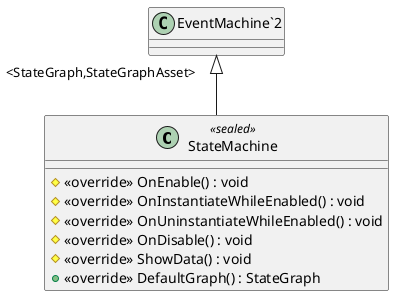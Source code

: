 @startuml
class StateMachine <<sealed>> {
    # <<override>> OnEnable() : void
    # <<override>> OnInstantiateWhileEnabled() : void
    # <<override>> OnUninstantiateWhileEnabled() : void
    # <<override>> OnDisable() : void
    # <<override>> ShowData() : void
    + <<override>> DefaultGraph() : StateGraph
}
"EventMachine`2" "<StateGraph,StateGraphAsset>" <|-- StateMachine
@enduml
